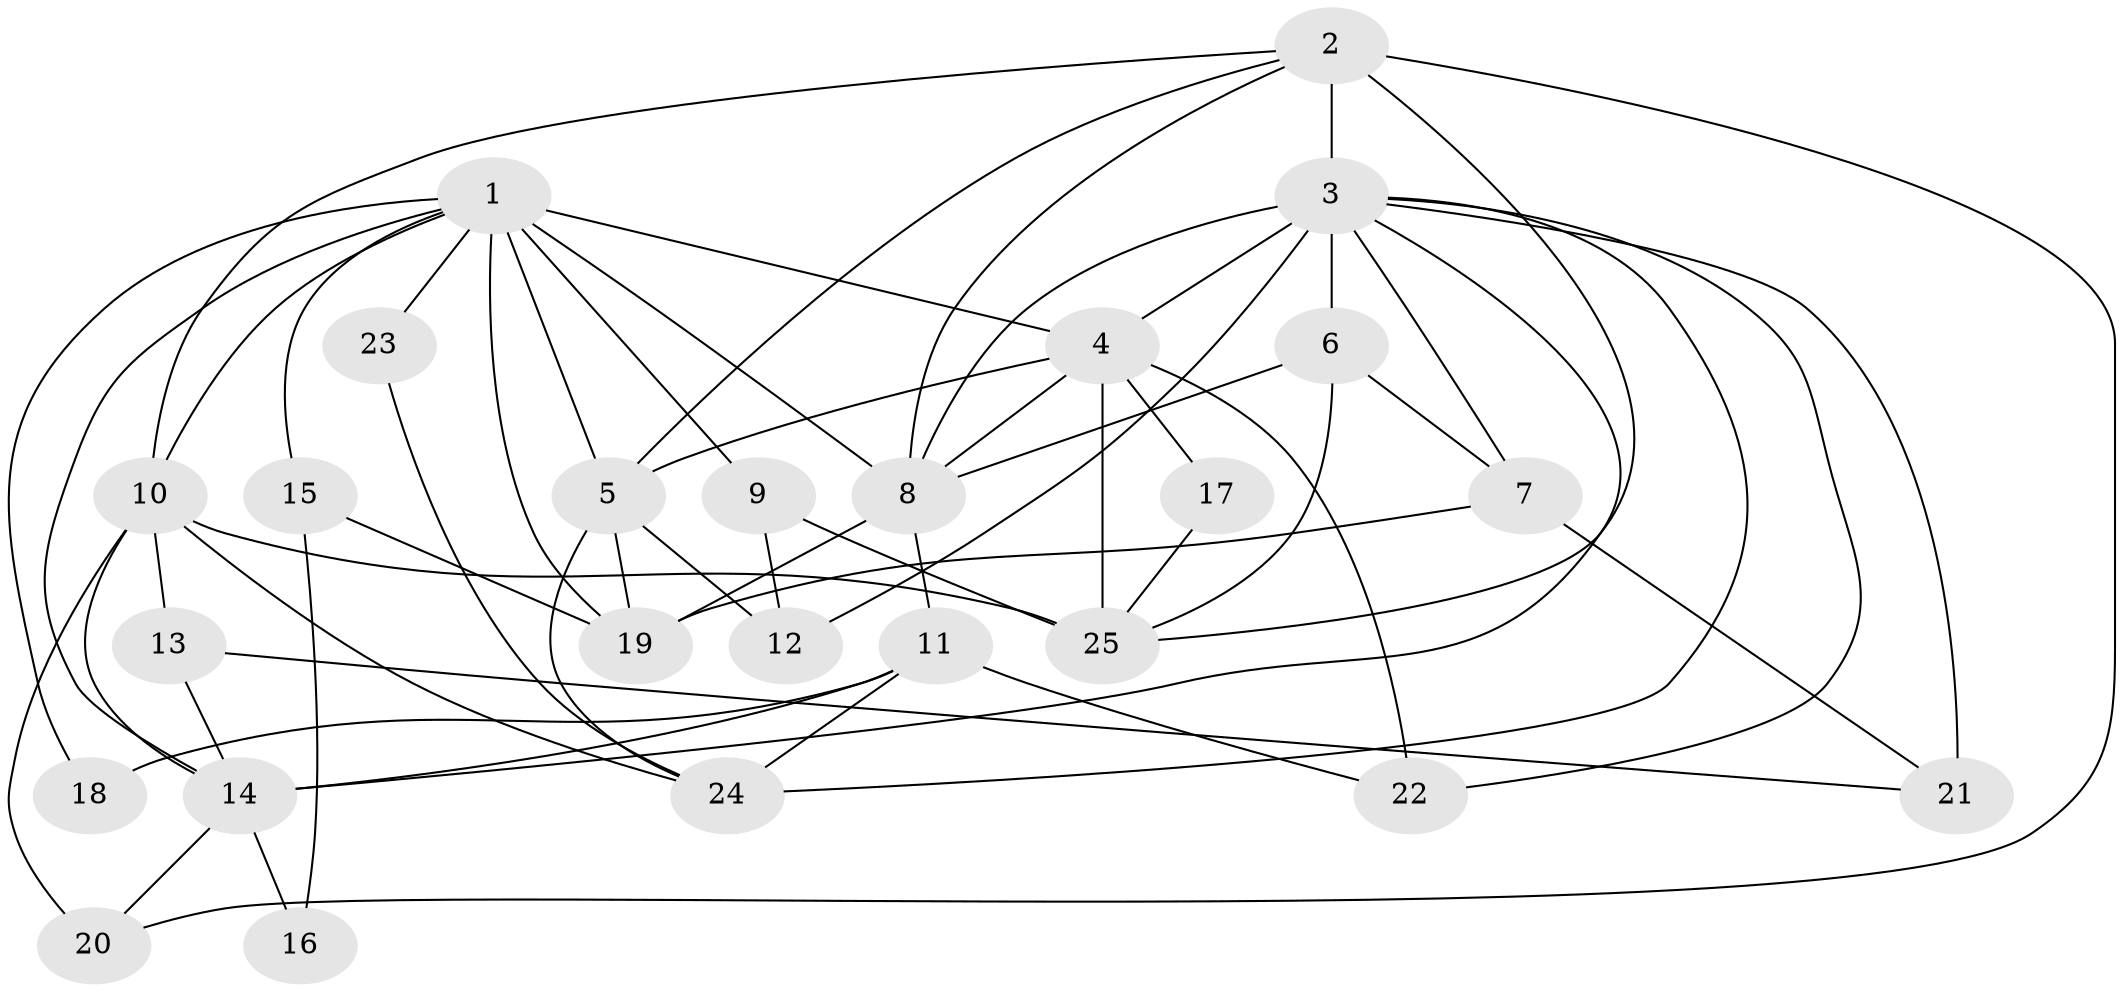 // original degree distribution, {5: 0.2, 3: 0.28, 4: 0.28, 6: 0.06, 8: 0.02, 2: 0.12, 7: 0.04}
// Generated by graph-tools (version 1.1) at 2025/36/03/09/25 02:36:12]
// undirected, 25 vertices, 59 edges
graph export_dot {
graph [start="1"]
  node [color=gray90,style=filled];
  1;
  2;
  3;
  4;
  5;
  6;
  7;
  8;
  9;
  10;
  11;
  12;
  13;
  14;
  15;
  16;
  17;
  18;
  19;
  20;
  21;
  22;
  23;
  24;
  25;
  1 -- 4 [weight=1.0];
  1 -- 5 [weight=1.0];
  1 -- 8 [weight=1.0];
  1 -- 9 [weight=1.0];
  1 -- 10 [weight=2.0];
  1 -- 14 [weight=1.0];
  1 -- 15 [weight=1.0];
  1 -- 18 [weight=1.0];
  1 -- 19 [weight=3.0];
  1 -- 23 [weight=1.0];
  2 -- 3 [weight=2.0];
  2 -- 5 [weight=1.0];
  2 -- 8 [weight=1.0];
  2 -- 10 [weight=1.0];
  2 -- 20 [weight=1.0];
  2 -- 25 [weight=1.0];
  3 -- 4 [weight=3.0];
  3 -- 6 [weight=1.0];
  3 -- 7 [weight=1.0];
  3 -- 8 [weight=1.0];
  3 -- 12 [weight=1.0];
  3 -- 14 [weight=1.0];
  3 -- 21 [weight=1.0];
  3 -- 22 [weight=1.0];
  3 -- 24 [weight=2.0];
  4 -- 5 [weight=1.0];
  4 -- 8 [weight=1.0];
  4 -- 17 [weight=1.0];
  4 -- 22 [weight=2.0];
  4 -- 25 [weight=1.0];
  5 -- 12 [weight=1.0];
  5 -- 19 [weight=1.0];
  5 -- 24 [weight=1.0];
  6 -- 7 [weight=1.0];
  6 -- 8 [weight=1.0];
  6 -- 25 [weight=1.0];
  7 -- 19 [weight=1.0];
  7 -- 21 [weight=1.0];
  8 -- 11 [weight=1.0];
  8 -- 19 [weight=1.0];
  9 -- 12 [weight=1.0];
  9 -- 25 [weight=1.0];
  10 -- 13 [weight=1.0];
  10 -- 14 [weight=1.0];
  10 -- 20 [weight=2.0];
  10 -- 24 [weight=1.0];
  10 -- 25 [weight=2.0];
  11 -- 14 [weight=1.0];
  11 -- 18 [weight=1.0];
  11 -- 22 [weight=1.0];
  11 -- 24 [weight=1.0];
  13 -- 14 [weight=1.0];
  13 -- 21 [weight=1.0];
  14 -- 16 [weight=1.0];
  14 -- 20 [weight=1.0];
  15 -- 16 [weight=1.0];
  15 -- 19 [weight=1.0];
  17 -- 25 [weight=1.0];
  23 -- 24 [weight=1.0];
}
